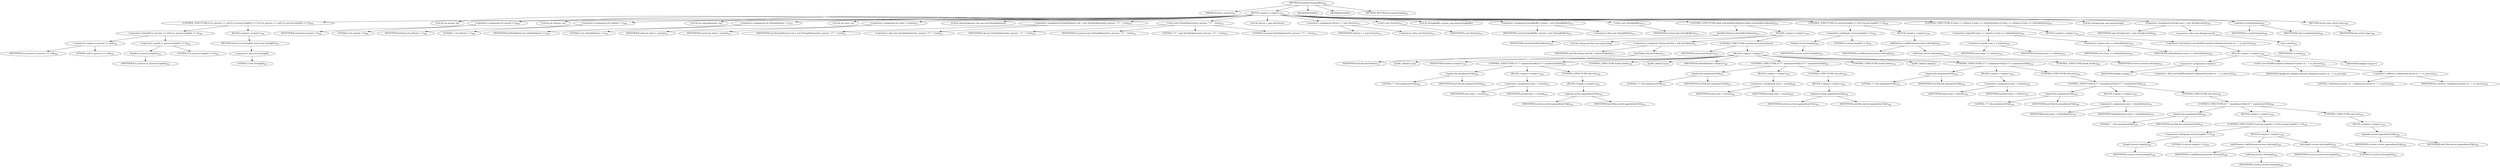 digraph "translateCommandline" {  
"652" [label = <(METHOD,translateCommandline)<SUB>301</SUB>> ]
"653" [label = <(PARAM,String to_process)<SUB>301</SUB>> ]
"654" [label = <(BLOCK,&lt;empty&gt;,&lt;empty&gt;)<SUB>301</SUB>> ]
"655" [label = <(CONTROL_STRUCTURE,if (to_process == null || to_process.length() == 0),if (to_process == null || to_process.length() == 0))<SUB>302</SUB>> ]
"656" [label = <(&lt;operator&gt;.logicalOr,to_process == null || to_process.length() == 0)<SUB>302</SUB>> ]
"657" [label = <(&lt;operator&gt;.equals,to_process == null)<SUB>302</SUB>> ]
"658" [label = <(IDENTIFIER,to_process,to_process == null)<SUB>302</SUB>> ]
"659" [label = <(LITERAL,null,to_process == null)<SUB>302</SUB>> ]
"660" [label = <(&lt;operator&gt;.equals,to_process.length() == 0)<SUB>302</SUB>> ]
"661" [label = <(length,to_process.length())<SUB>302</SUB>> ]
"662" [label = <(IDENTIFIER,to_process,to_process.length())<SUB>302</SUB>> ]
"663" [label = <(LITERAL,0,to_process.length() == 0)<SUB>302</SUB>> ]
"664" [label = <(BLOCK,&lt;empty&gt;,&lt;empty&gt;)<SUB>302</SUB>> ]
"665" [label = <(RETURN,return new String[0];,return new String[0];)<SUB>303</SUB>> ]
"666" [label = <(&lt;operator&gt;.alloc,new String[0])> ]
"667" [label = <(LITERAL,0,new String[0])<SUB>303</SUB>> ]
"668" [label = <(LOCAL,int normal: int)> ]
"669" [label = <(&lt;operator&gt;.assignment,int normal = 0)<SUB>308</SUB>> ]
"670" [label = <(IDENTIFIER,normal,int normal = 0)<SUB>308</SUB>> ]
"671" [label = <(LITERAL,0,int normal = 0)<SUB>308</SUB>> ]
"672" [label = <(LOCAL,int inQuote: int)> ]
"673" [label = <(&lt;operator&gt;.assignment,int inQuote = 1)<SUB>309</SUB>> ]
"674" [label = <(IDENTIFIER,inQuote,int inQuote = 1)<SUB>309</SUB>> ]
"675" [label = <(LITERAL,1,int inQuote = 1)<SUB>309</SUB>> ]
"676" [label = <(LOCAL,int inDoubleQuote: int)> ]
"677" [label = <(&lt;operator&gt;.assignment,int inDoubleQuote = 2)<SUB>310</SUB>> ]
"678" [label = <(IDENTIFIER,inDoubleQuote,int inDoubleQuote = 2)<SUB>310</SUB>> ]
"679" [label = <(LITERAL,2,int inDoubleQuote = 2)<SUB>310</SUB>> ]
"680" [label = <(LOCAL,int state: int)> ]
"681" [label = <(&lt;operator&gt;.assignment,int state = normal)<SUB>311</SUB>> ]
"682" [label = <(IDENTIFIER,state,int state = normal)<SUB>311</SUB>> ]
"683" [label = <(IDENTIFIER,normal,int state = normal)<SUB>311</SUB>> ]
"57" [label = <(LOCAL,StringTokenizer tok: java.util.StringTokenizer)> ]
"684" [label = <(&lt;operator&gt;.assignment,StringTokenizer tok = new StringTokenizer(to_process, &quot;\&quot;\' &quot;, true))<SUB>312</SUB>> ]
"685" [label = <(IDENTIFIER,tok,StringTokenizer tok = new StringTokenizer(to_process, &quot;\&quot;\' &quot;, true))<SUB>312</SUB>> ]
"686" [label = <(&lt;operator&gt;.alloc,new StringTokenizer(to_process, &quot;\&quot;\' &quot;, true))<SUB>312</SUB>> ]
"687" [label = <(&lt;init&gt;,new StringTokenizer(to_process, &quot;\&quot;\' &quot;, true))<SUB>312</SUB>> ]
"56" [label = <(IDENTIFIER,tok,new StringTokenizer(to_process, &quot;\&quot;\' &quot;, true))<SUB>312</SUB>> ]
"688" [label = <(IDENTIFIER,to_process,new StringTokenizer(to_process, &quot;\&quot;\' &quot;, true))<SUB>312</SUB>> ]
"689" [label = <(LITERAL,&quot;\&quot;\' &quot;,new StringTokenizer(to_process, &quot;\&quot;\' &quot;, true))<SUB>312</SUB>> ]
"690" [label = <(LITERAL,true,new StringTokenizer(to_process, &quot;\&quot;\' &quot;, true))<SUB>312</SUB>> ]
"59" [label = <(LOCAL,Vector v: java.util.Vector)> ]
"691" [label = <(&lt;operator&gt;.assignment,Vector v = new Vector())<SUB>313</SUB>> ]
"692" [label = <(IDENTIFIER,v,Vector v = new Vector())<SUB>313</SUB>> ]
"693" [label = <(&lt;operator&gt;.alloc,new Vector())<SUB>313</SUB>> ]
"694" [label = <(&lt;init&gt;,new Vector())<SUB>313</SUB>> ]
"58" [label = <(IDENTIFIER,v,new Vector())<SUB>313</SUB>> ]
"61" [label = <(LOCAL,StringBuffer current: java.lang.StringBuffer)> ]
"695" [label = <(&lt;operator&gt;.assignment,StringBuffer current = new StringBuffer())<SUB>314</SUB>> ]
"696" [label = <(IDENTIFIER,current,StringBuffer current = new StringBuffer())<SUB>314</SUB>> ]
"697" [label = <(&lt;operator&gt;.alloc,new StringBuffer())<SUB>314</SUB>> ]
"698" [label = <(&lt;init&gt;,new StringBuffer())<SUB>314</SUB>> ]
"60" [label = <(IDENTIFIER,current,new StringBuffer())<SUB>314</SUB>> ]
"699" [label = <(CONTROL_STRUCTURE,while (tok.hasMoreTokens()),while (tok.hasMoreTokens()))<SUB>316</SUB>> ]
"700" [label = <(hasMoreTokens,tok.hasMoreTokens())<SUB>316</SUB>> ]
"701" [label = <(IDENTIFIER,tok,tok.hasMoreTokens())<SUB>316</SUB>> ]
"702" [label = <(BLOCK,&lt;empty&gt;,&lt;empty&gt;)<SUB>316</SUB>> ]
"703" [label = <(LOCAL,String nextTok: java.lang.String)> ]
"704" [label = <(&lt;operator&gt;.assignment,String nextTok = tok.nextToken())<SUB>317</SUB>> ]
"705" [label = <(IDENTIFIER,nextTok,String nextTok = tok.nextToken())<SUB>317</SUB>> ]
"706" [label = <(nextToken,tok.nextToken())<SUB>317</SUB>> ]
"707" [label = <(IDENTIFIER,tok,tok.nextToken())<SUB>317</SUB>> ]
"708" [label = <(CONTROL_STRUCTURE,switch(state),switch(state))> ]
"709" [label = <(IDENTIFIER,state,switch(state))<SUB>318</SUB>> ]
"710" [label = <(BLOCK,&lt;empty&gt;,&lt;empty&gt;)> ]
"711" [label = <(JUMP_TARGET,case)> ]
"712" [label = <(IDENTIFIER,inQuote,&lt;empty&gt;)<SUB>319</SUB>> ]
"713" [label = <(CONTROL_STRUCTURE,if (&quot;\'&quot;.equals(nextTok)),if (&quot;\'&quot;.equals(nextTok)))<SUB>320</SUB>> ]
"714" [label = <(equals,this.equals(nextTok))<SUB>320</SUB>> ]
"715" [label = <(LITERAL,&quot;\'&quot;,this.equals(nextTok))<SUB>320</SUB>> ]
"716" [label = <(IDENTIFIER,nextTok,this.equals(nextTok))<SUB>320</SUB>> ]
"717" [label = <(BLOCK,&lt;empty&gt;,&lt;empty&gt;)<SUB>320</SUB>> ]
"718" [label = <(&lt;operator&gt;.assignment,state = normal)<SUB>321</SUB>> ]
"719" [label = <(IDENTIFIER,state,state = normal)<SUB>321</SUB>> ]
"720" [label = <(IDENTIFIER,normal,state = normal)<SUB>321</SUB>> ]
"721" [label = <(CONTROL_STRUCTURE,else,else)<SUB>322</SUB>> ]
"722" [label = <(BLOCK,&lt;empty&gt;,&lt;empty&gt;)<SUB>322</SUB>> ]
"723" [label = <(append,current.append(nextTok))<SUB>323</SUB>> ]
"724" [label = <(IDENTIFIER,current,current.append(nextTok))<SUB>323</SUB>> ]
"725" [label = <(IDENTIFIER,nextTok,current.append(nextTok))<SUB>323</SUB>> ]
"726" [label = <(CONTROL_STRUCTURE,break;,break;)<SUB>325</SUB>> ]
"727" [label = <(JUMP_TARGET,case)> ]
"728" [label = <(IDENTIFIER,inDoubleQuote,&lt;empty&gt;)<SUB>326</SUB>> ]
"729" [label = <(CONTROL_STRUCTURE,if (&quot;\&quot;&quot;.equals(nextTok)),if (&quot;\&quot;&quot;.equals(nextTok)))<SUB>327</SUB>> ]
"730" [label = <(equals,this.equals(nextTok))<SUB>327</SUB>> ]
"731" [label = <(LITERAL,&quot;\&quot;&quot;,this.equals(nextTok))<SUB>327</SUB>> ]
"732" [label = <(IDENTIFIER,nextTok,this.equals(nextTok))<SUB>327</SUB>> ]
"733" [label = <(BLOCK,&lt;empty&gt;,&lt;empty&gt;)<SUB>327</SUB>> ]
"734" [label = <(&lt;operator&gt;.assignment,state = normal)<SUB>328</SUB>> ]
"735" [label = <(IDENTIFIER,state,state = normal)<SUB>328</SUB>> ]
"736" [label = <(IDENTIFIER,normal,state = normal)<SUB>328</SUB>> ]
"737" [label = <(CONTROL_STRUCTURE,else,else)<SUB>329</SUB>> ]
"738" [label = <(BLOCK,&lt;empty&gt;,&lt;empty&gt;)<SUB>329</SUB>> ]
"739" [label = <(append,current.append(nextTok))<SUB>330</SUB>> ]
"740" [label = <(IDENTIFIER,current,current.append(nextTok))<SUB>330</SUB>> ]
"741" [label = <(IDENTIFIER,nextTok,current.append(nextTok))<SUB>330</SUB>> ]
"742" [label = <(CONTROL_STRUCTURE,break;,break;)<SUB>332</SUB>> ]
"743" [label = <(JUMP_TARGET,default)> ]
"744" [label = <(CONTROL_STRUCTURE,if (&quot;\'&quot;.equals(nextTok)),if (&quot;\'&quot;.equals(nextTok)))<SUB>334</SUB>> ]
"745" [label = <(equals,this.equals(nextTok))<SUB>334</SUB>> ]
"746" [label = <(LITERAL,&quot;\'&quot;,this.equals(nextTok))<SUB>334</SUB>> ]
"747" [label = <(IDENTIFIER,nextTok,this.equals(nextTok))<SUB>334</SUB>> ]
"748" [label = <(BLOCK,&lt;empty&gt;,&lt;empty&gt;)<SUB>334</SUB>> ]
"749" [label = <(&lt;operator&gt;.assignment,state = inQuote)<SUB>335</SUB>> ]
"750" [label = <(IDENTIFIER,state,state = inQuote)<SUB>335</SUB>> ]
"751" [label = <(IDENTIFIER,inQuote,state = inQuote)<SUB>335</SUB>> ]
"752" [label = <(CONTROL_STRUCTURE,else,else)<SUB>336</SUB>> ]
"753" [label = <(CONTROL_STRUCTURE,if (&quot;\&quot;&quot;.equals(nextTok)),if (&quot;\&quot;&quot;.equals(nextTok)))<SUB>336</SUB>> ]
"754" [label = <(equals,this.equals(nextTok))<SUB>336</SUB>> ]
"755" [label = <(LITERAL,&quot;\&quot;&quot;,this.equals(nextTok))<SUB>336</SUB>> ]
"756" [label = <(IDENTIFIER,nextTok,this.equals(nextTok))<SUB>336</SUB>> ]
"757" [label = <(BLOCK,&lt;empty&gt;,&lt;empty&gt;)<SUB>336</SUB>> ]
"758" [label = <(&lt;operator&gt;.assignment,state = inDoubleQuote)<SUB>337</SUB>> ]
"759" [label = <(IDENTIFIER,state,state = inDoubleQuote)<SUB>337</SUB>> ]
"760" [label = <(IDENTIFIER,inDoubleQuote,state = inDoubleQuote)<SUB>337</SUB>> ]
"761" [label = <(CONTROL_STRUCTURE,else,else)<SUB>338</SUB>> ]
"762" [label = <(CONTROL_STRUCTURE,if (&quot; &quot;.equals(nextTok)),if (&quot; &quot;.equals(nextTok)))<SUB>338</SUB>> ]
"763" [label = <(equals,this.equals(nextTok))<SUB>338</SUB>> ]
"764" [label = <(LITERAL,&quot; &quot;,this.equals(nextTok))<SUB>338</SUB>> ]
"765" [label = <(IDENTIFIER,nextTok,this.equals(nextTok))<SUB>338</SUB>> ]
"766" [label = <(BLOCK,&lt;empty&gt;,&lt;empty&gt;)<SUB>338</SUB>> ]
"767" [label = <(CONTROL_STRUCTURE,if (current.length() != 0),if (current.length() != 0))<SUB>339</SUB>> ]
"768" [label = <(&lt;operator&gt;.notEquals,current.length() != 0)<SUB>339</SUB>> ]
"769" [label = <(length,current.length())<SUB>339</SUB>> ]
"770" [label = <(IDENTIFIER,current,current.length())<SUB>339</SUB>> ]
"771" [label = <(LITERAL,0,current.length() != 0)<SUB>339</SUB>> ]
"772" [label = <(BLOCK,&lt;empty&gt;,&lt;empty&gt;)<SUB>339</SUB>> ]
"773" [label = <(addElement,v.addElement(current.toString()))<SUB>340</SUB>> ]
"774" [label = <(IDENTIFIER,v,v.addElement(current.toString()))<SUB>340</SUB>> ]
"775" [label = <(toString,current.toString())<SUB>340</SUB>> ]
"776" [label = <(IDENTIFIER,current,current.toString())<SUB>340</SUB>> ]
"777" [label = <(setLength,current.setLength(0))<SUB>341</SUB>> ]
"778" [label = <(IDENTIFIER,current,current.setLength(0))<SUB>341</SUB>> ]
"779" [label = <(LITERAL,0,current.setLength(0))<SUB>341</SUB>> ]
"780" [label = <(CONTROL_STRUCTURE,else,else)<SUB>343</SUB>> ]
"781" [label = <(BLOCK,&lt;empty&gt;,&lt;empty&gt;)<SUB>343</SUB>> ]
"782" [label = <(append,current.append(nextTok))<SUB>344</SUB>> ]
"783" [label = <(IDENTIFIER,current,current.append(nextTok))<SUB>344</SUB>> ]
"784" [label = <(IDENTIFIER,nextTok,current.append(nextTok))<SUB>344</SUB>> ]
"785" [label = <(CONTROL_STRUCTURE,break;,break;)<SUB>346</SUB>> ]
"786" [label = <(CONTROL_STRUCTURE,if (current.length() != 0),if (current.length() != 0))<SUB>350</SUB>> ]
"787" [label = <(&lt;operator&gt;.notEquals,current.length() != 0)<SUB>350</SUB>> ]
"788" [label = <(length,current.length())<SUB>350</SUB>> ]
"789" [label = <(IDENTIFIER,current,current.length())<SUB>350</SUB>> ]
"790" [label = <(LITERAL,0,current.length() != 0)<SUB>350</SUB>> ]
"791" [label = <(BLOCK,&lt;empty&gt;,&lt;empty&gt;)<SUB>350</SUB>> ]
"792" [label = <(addElement,v.addElement(current.toString()))<SUB>351</SUB>> ]
"793" [label = <(IDENTIFIER,v,v.addElement(current.toString()))<SUB>351</SUB>> ]
"794" [label = <(toString,current.toString())<SUB>351</SUB>> ]
"795" [label = <(IDENTIFIER,current,current.toString())<SUB>351</SUB>> ]
"796" [label = <(CONTROL_STRUCTURE,if (state == inQuote || state == inDoubleQuote),if (state == inQuote || state == inDoubleQuote))<SUB>354</SUB>> ]
"797" [label = <(&lt;operator&gt;.logicalOr,state == inQuote || state == inDoubleQuote)<SUB>354</SUB>> ]
"798" [label = <(&lt;operator&gt;.equals,state == inQuote)<SUB>354</SUB>> ]
"799" [label = <(IDENTIFIER,state,state == inQuote)<SUB>354</SUB>> ]
"800" [label = <(IDENTIFIER,inQuote,state == inQuote)<SUB>354</SUB>> ]
"801" [label = <(&lt;operator&gt;.equals,state == inDoubleQuote)<SUB>354</SUB>> ]
"802" [label = <(IDENTIFIER,state,state == inDoubleQuote)<SUB>354</SUB>> ]
"803" [label = <(IDENTIFIER,inDoubleQuote,state == inDoubleQuote)<SUB>354</SUB>> ]
"804" [label = <(BLOCK,&lt;empty&gt;,&lt;empty&gt;)<SUB>354</SUB>> ]
"805" [label = <(&lt;operator&gt;.throw,throw new BuildException(&quot;unbalanced quotes in &quot; + to_process);)<SUB>355</SUB>> ]
"806" [label = <(BLOCK,&lt;empty&gt;,&lt;empty&gt;)<SUB>355</SUB>> ]
"807" [label = <(&lt;operator&gt;.assignment,&lt;empty&gt;)> ]
"808" [label = <(IDENTIFIER,$obj8,&lt;empty&gt;)> ]
"809" [label = <(&lt;operator&gt;.alloc,new BuildException(&quot;unbalanced quotes in &quot; + to_process))<SUB>355</SUB>> ]
"810" [label = <(&lt;init&gt;,new BuildException(&quot;unbalanced quotes in &quot; + to_process))<SUB>355</SUB>> ]
"811" [label = <(IDENTIFIER,$obj8,new BuildException(&quot;unbalanced quotes in &quot; + to_process))> ]
"812" [label = <(&lt;operator&gt;.addition,&quot;unbalanced quotes in &quot; + to_process)<SUB>355</SUB>> ]
"813" [label = <(LITERAL,&quot;unbalanced quotes in &quot;,&quot;unbalanced quotes in &quot; + to_process)<SUB>355</SUB>> ]
"814" [label = <(IDENTIFIER,to_process,&quot;unbalanced quotes in &quot; + to_process)<SUB>355</SUB>> ]
"815" [label = <(IDENTIFIER,$obj8,&lt;empty&gt;)> ]
"816" [label = <(LOCAL,String[] args: java.lang.String[])> ]
"817" [label = <(&lt;operator&gt;.assignment,String[] args = new String[v.size()])<SUB>358</SUB>> ]
"818" [label = <(IDENTIFIER,args,String[] args = new String[v.size()])<SUB>358</SUB>> ]
"819" [label = <(&lt;operator&gt;.alloc,new String[v.size()])> ]
"820" [label = <(size,v.size())<SUB>358</SUB>> ]
"821" [label = <(IDENTIFIER,v,v.size())<SUB>358</SUB>> ]
"822" [label = <(copyInto,v.copyInto(args))<SUB>359</SUB>> ]
"823" [label = <(IDENTIFIER,v,v.copyInto(args))<SUB>359</SUB>> ]
"824" [label = <(IDENTIFIER,args,v.copyInto(args))<SUB>359</SUB>> ]
"825" [label = <(RETURN,return args;,return args;)<SUB>360</SUB>> ]
"826" [label = <(IDENTIFIER,args,return args;)<SUB>360</SUB>> ]
"827" [label = <(MODIFIER,PUBLIC)> ]
"828" [label = <(MODIFIER,STATIC)> ]
"829" [label = <(METHOD_RETURN,java.lang.String[])<SUB>301</SUB>> ]
  "652" -> "653" 
  "652" -> "654" 
  "652" -> "827" 
  "652" -> "828" 
  "652" -> "829" 
  "654" -> "655" 
  "654" -> "668" 
  "654" -> "669" 
  "654" -> "672" 
  "654" -> "673" 
  "654" -> "676" 
  "654" -> "677" 
  "654" -> "680" 
  "654" -> "681" 
  "654" -> "57" 
  "654" -> "684" 
  "654" -> "687" 
  "654" -> "59" 
  "654" -> "691" 
  "654" -> "694" 
  "654" -> "61" 
  "654" -> "695" 
  "654" -> "698" 
  "654" -> "699" 
  "654" -> "786" 
  "654" -> "796" 
  "654" -> "816" 
  "654" -> "817" 
  "654" -> "822" 
  "654" -> "825" 
  "655" -> "656" 
  "655" -> "664" 
  "656" -> "657" 
  "656" -> "660" 
  "657" -> "658" 
  "657" -> "659" 
  "660" -> "661" 
  "660" -> "663" 
  "661" -> "662" 
  "664" -> "665" 
  "665" -> "666" 
  "666" -> "667" 
  "669" -> "670" 
  "669" -> "671" 
  "673" -> "674" 
  "673" -> "675" 
  "677" -> "678" 
  "677" -> "679" 
  "681" -> "682" 
  "681" -> "683" 
  "684" -> "685" 
  "684" -> "686" 
  "687" -> "56" 
  "687" -> "688" 
  "687" -> "689" 
  "687" -> "690" 
  "691" -> "692" 
  "691" -> "693" 
  "694" -> "58" 
  "695" -> "696" 
  "695" -> "697" 
  "698" -> "60" 
  "699" -> "700" 
  "699" -> "702" 
  "700" -> "701" 
  "702" -> "703" 
  "702" -> "704" 
  "702" -> "708" 
  "704" -> "705" 
  "704" -> "706" 
  "706" -> "707" 
  "708" -> "709" 
  "708" -> "710" 
  "710" -> "711" 
  "710" -> "712" 
  "710" -> "713" 
  "710" -> "726" 
  "710" -> "727" 
  "710" -> "728" 
  "710" -> "729" 
  "710" -> "742" 
  "710" -> "743" 
  "710" -> "744" 
  "710" -> "785" 
  "713" -> "714" 
  "713" -> "717" 
  "713" -> "721" 
  "714" -> "715" 
  "714" -> "716" 
  "717" -> "718" 
  "718" -> "719" 
  "718" -> "720" 
  "721" -> "722" 
  "722" -> "723" 
  "723" -> "724" 
  "723" -> "725" 
  "729" -> "730" 
  "729" -> "733" 
  "729" -> "737" 
  "730" -> "731" 
  "730" -> "732" 
  "733" -> "734" 
  "734" -> "735" 
  "734" -> "736" 
  "737" -> "738" 
  "738" -> "739" 
  "739" -> "740" 
  "739" -> "741" 
  "744" -> "745" 
  "744" -> "748" 
  "744" -> "752" 
  "745" -> "746" 
  "745" -> "747" 
  "748" -> "749" 
  "749" -> "750" 
  "749" -> "751" 
  "752" -> "753" 
  "753" -> "754" 
  "753" -> "757" 
  "753" -> "761" 
  "754" -> "755" 
  "754" -> "756" 
  "757" -> "758" 
  "758" -> "759" 
  "758" -> "760" 
  "761" -> "762" 
  "762" -> "763" 
  "762" -> "766" 
  "762" -> "780" 
  "763" -> "764" 
  "763" -> "765" 
  "766" -> "767" 
  "767" -> "768" 
  "767" -> "772" 
  "768" -> "769" 
  "768" -> "771" 
  "769" -> "770" 
  "772" -> "773" 
  "772" -> "777" 
  "773" -> "774" 
  "773" -> "775" 
  "775" -> "776" 
  "777" -> "778" 
  "777" -> "779" 
  "780" -> "781" 
  "781" -> "782" 
  "782" -> "783" 
  "782" -> "784" 
  "786" -> "787" 
  "786" -> "791" 
  "787" -> "788" 
  "787" -> "790" 
  "788" -> "789" 
  "791" -> "792" 
  "792" -> "793" 
  "792" -> "794" 
  "794" -> "795" 
  "796" -> "797" 
  "796" -> "804" 
  "797" -> "798" 
  "797" -> "801" 
  "798" -> "799" 
  "798" -> "800" 
  "801" -> "802" 
  "801" -> "803" 
  "804" -> "805" 
  "805" -> "806" 
  "806" -> "807" 
  "806" -> "810" 
  "806" -> "815" 
  "807" -> "808" 
  "807" -> "809" 
  "810" -> "811" 
  "810" -> "812" 
  "812" -> "813" 
  "812" -> "814" 
  "817" -> "818" 
  "817" -> "819" 
  "819" -> "820" 
  "820" -> "821" 
  "822" -> "823" 
  "822" -> "824" 
  "825" -> "826" 
}
